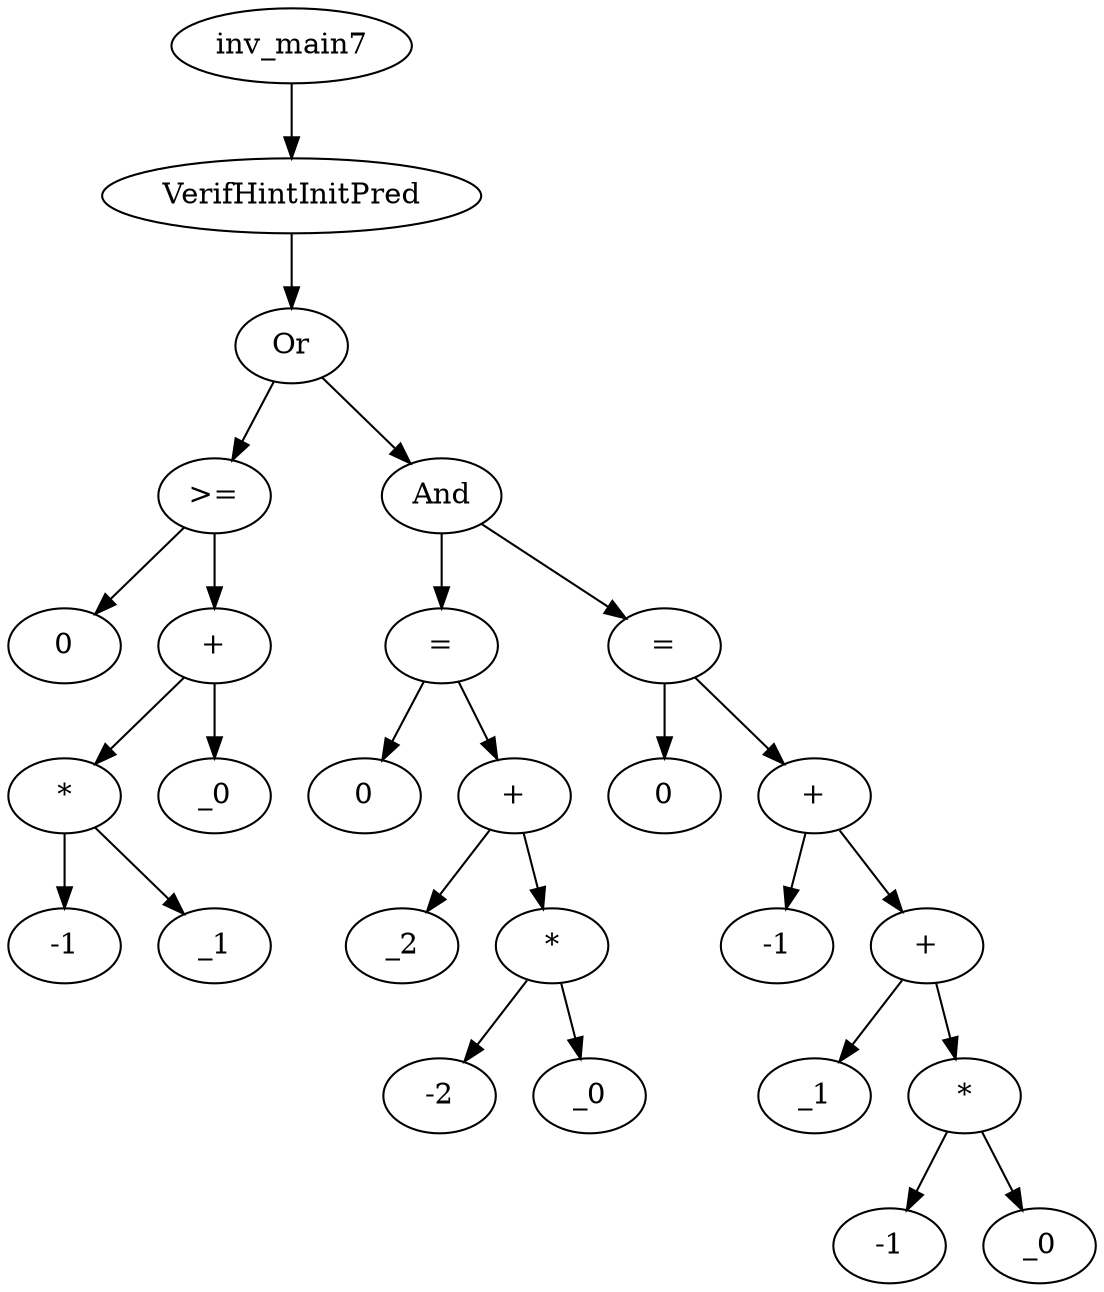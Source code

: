 digraph dag {
0 [label="inv_main7"];
1 [label="VerifHintInitPred"];
2 [label="Or"];
3 [label=">="];
4 [label="0"];
5 [label="+"];
6 [label="*"];
7 [label="-1"];
8 [label="_1"];
9 [label="_0"];
10 [label="And"];
11 [label="="];
12 [label="0"];
13 [label="+"];
14 [label="_2"];
15 [label="*"];
16 [label="-2"];
17 [label="_0"];
18 [label="="];
19 [label="0"];
20 [label="+"];
21 [label="-1"];
22 [label="+"];
23 [label="_1"];
24 [label="*"];
25 [label="-1"];
26 [label="_0"];
0->1
1->2
2->3
2 -> 10
3->5
3 -> 4
5->6
5 -> 9
6->8
6 -> 7
10->11
10 -> 18
11->13
11 -> 12
13->15
13 -> 14
15->17
15 -> 16
18->20
18 -> 19
20->22
20 -> 21
22->24
22 -> 23
24->26
24 -> 25
}
